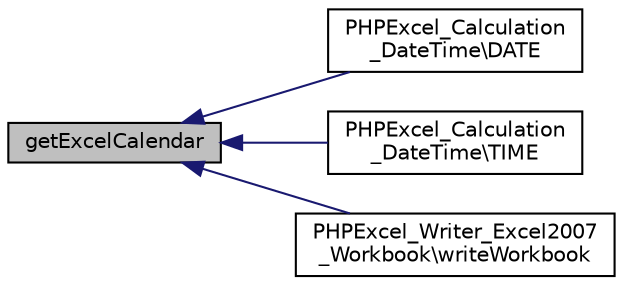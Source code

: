 digraph "getExcelCalendar"
{
  edge [fontname="Helvetica",fontsize="10",labelfontname="Helvetica",labelfontsize="10"];
  node [fontname="Helvetica",fontsize="10",shape=record];
  rankdir="LR";
  Node64 [label="getExcelCalendar",height=0.2,width=0.4,color="black", fillcolor="grey75", style="filled", fontcolor="black"];
  Node64 -> Node65 [dir="back",color="midnightblue",fontsize="10",style="solid",fontname="Helvetica"];
  Node65 [label="PHPExcel_Calculation\l_DateTime\\DATE",height=0.2,width=0.4,color="black", fillcolor="white", style="filled",URL="$class_p_h_p_excel___calculation___date_time.html#a03b0fe170b61e5a1c2029cb36c862c73"];
  Node64 -> Node66 [dir="back",color="midnightblue",fontsize="10",style="solid",fontname="Helvetica"];
  Node66 [label="PHPExcel_Calculation\l_DateTime\\TIME",height=0.2,width=0.4,color="black", fillcolor="white", style="filled",URL="$class_p_h_p_excel___calculation___date_time.html#a9e7e0f08b762776c916a9a539400452d"];
  Node64 -> Node67 [dir="back",color="midnightblue",fontsize="10",style="solid",fontname="Helvetica"];
  Node67 [label="PHPExcel_Writer_Excel2007\l_Workbook\\writeWorkbook",height=0.2,width=0.4,color="black", fillcolor="white", style="filled",URL="$class_p_h_p_excel___writer___excel2007___workbook.html#a343d0a978a1f0c64c373e0b3cb898ad6"];
}
